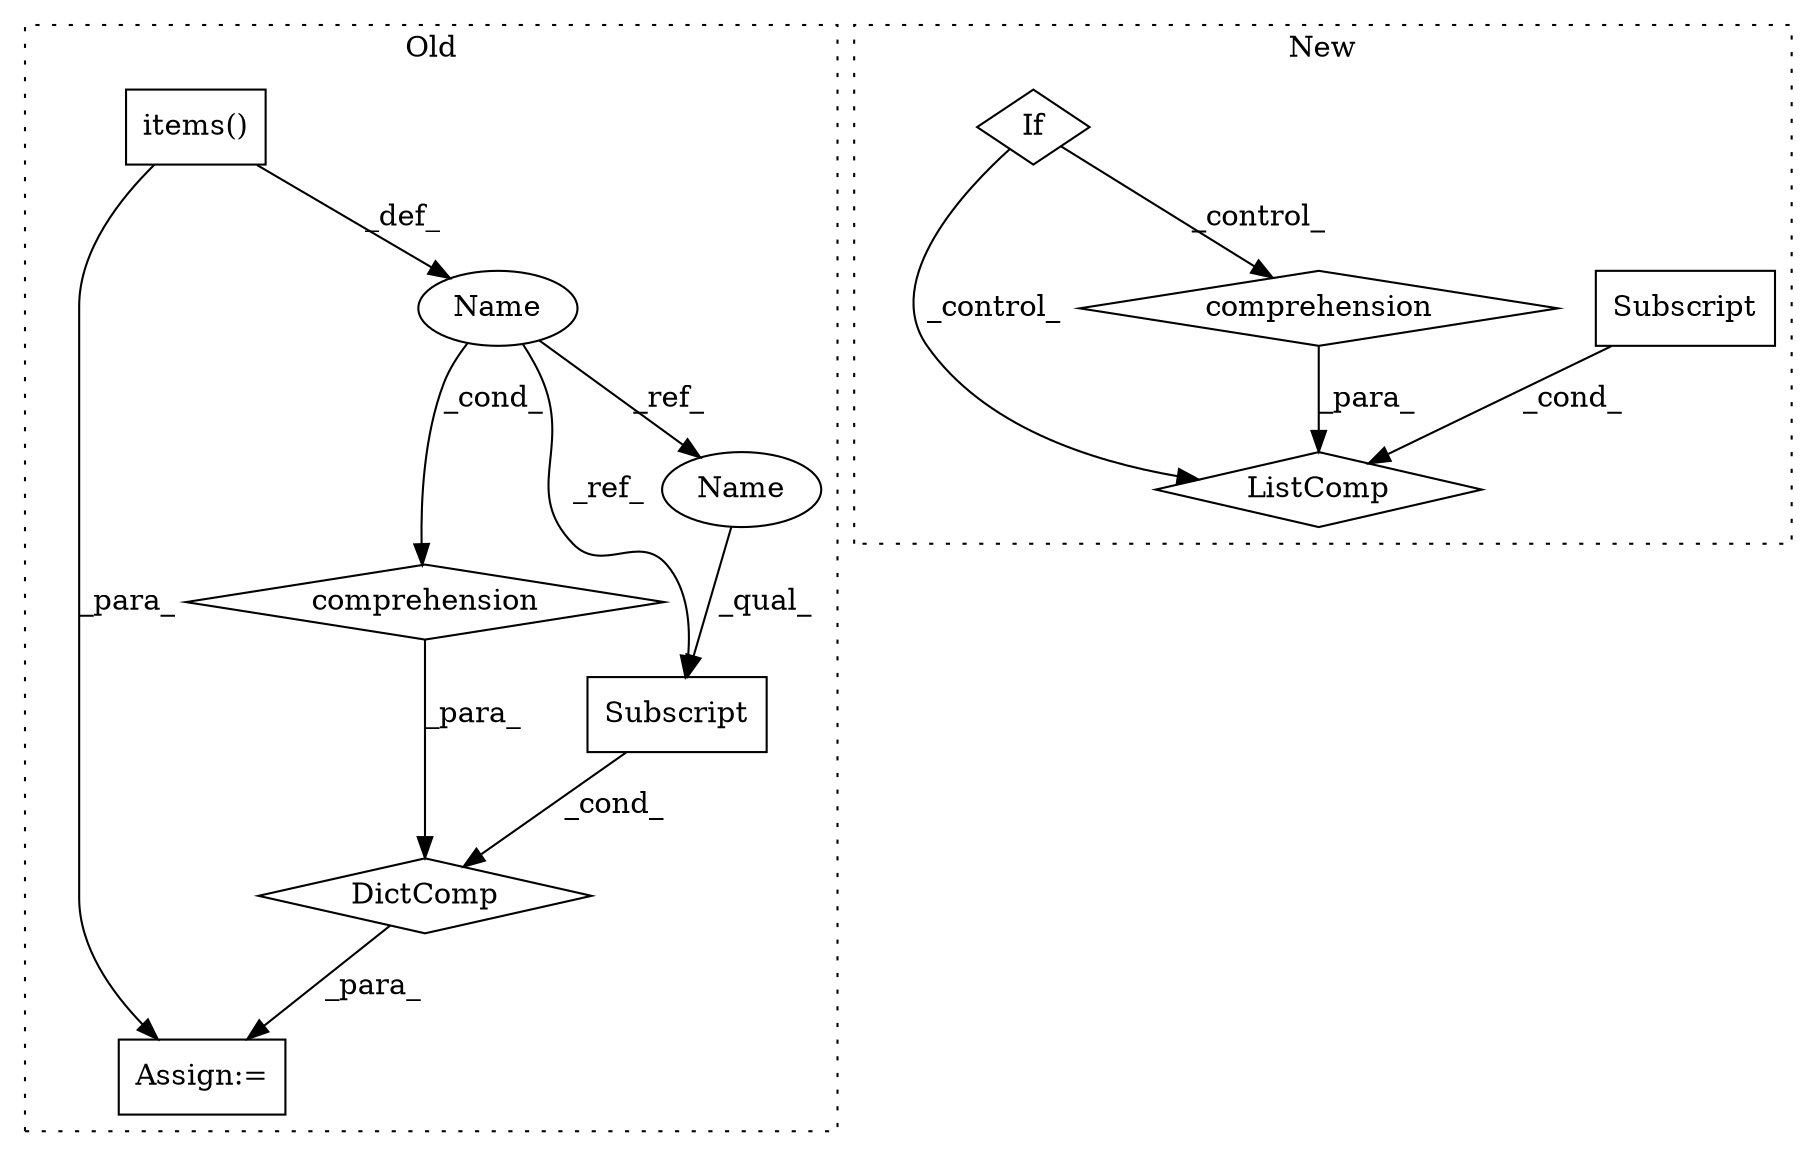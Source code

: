 digraph G {
subgraph cluster0 {
1 [label="DictComp" a="84" s="3888" l="56" shape="diamond"];
4 [label="comprehension" a="45" s="3910" l="3" shape="diamond"];
5 [label="items()" a="75" s="3922" l="21" shape="box"];
6 [label="Assign:=" a="68" s="3885" l="3" shape="box"];
9 [label="Name" a="87" s="3917" l="1" shape="ellipse"];
10 [label="Subscript" a="63" s="3892,0" l="17,0" shape="box"];
11 [label="Name" a="87" s="3892" l="1" shape="ellipse"];
label = "Old";
style="dotted";
}
subgraph cluster1 {
2 [label="ListComp" a="106" s="3185" l="46" shape="diamond"];
3 [label="comprehension" a="45" s="3214" l="3" shape="diamond"];
7 [label="Subscript" a="63" s="3186,0" l="27,0" shape="box"];
8 [label="If" a="96" s="3017" l="3" shape="diamond"];
label = "New";
style="dotted";
}
1 -> 6 [label="_para_"];
3 -> 2 [label="_para_"];
4 -> 1 [label="_para_"];
5 -> 6 [label="_para_"];
5 -> 9 [label="_def_"];
7 -> 2 [label="_cond_"];
8 -> 2 [label="_control_"];
8 -> 3 [label="_control_"];
9 -> 11 [label="_ref_"];
9 -> 4 [label="_cond_"];
9 -> 10 [label="_ref_"];
10 -> 1 [label="_cond_"];
11 -> 10 [label="_qual_"];
}